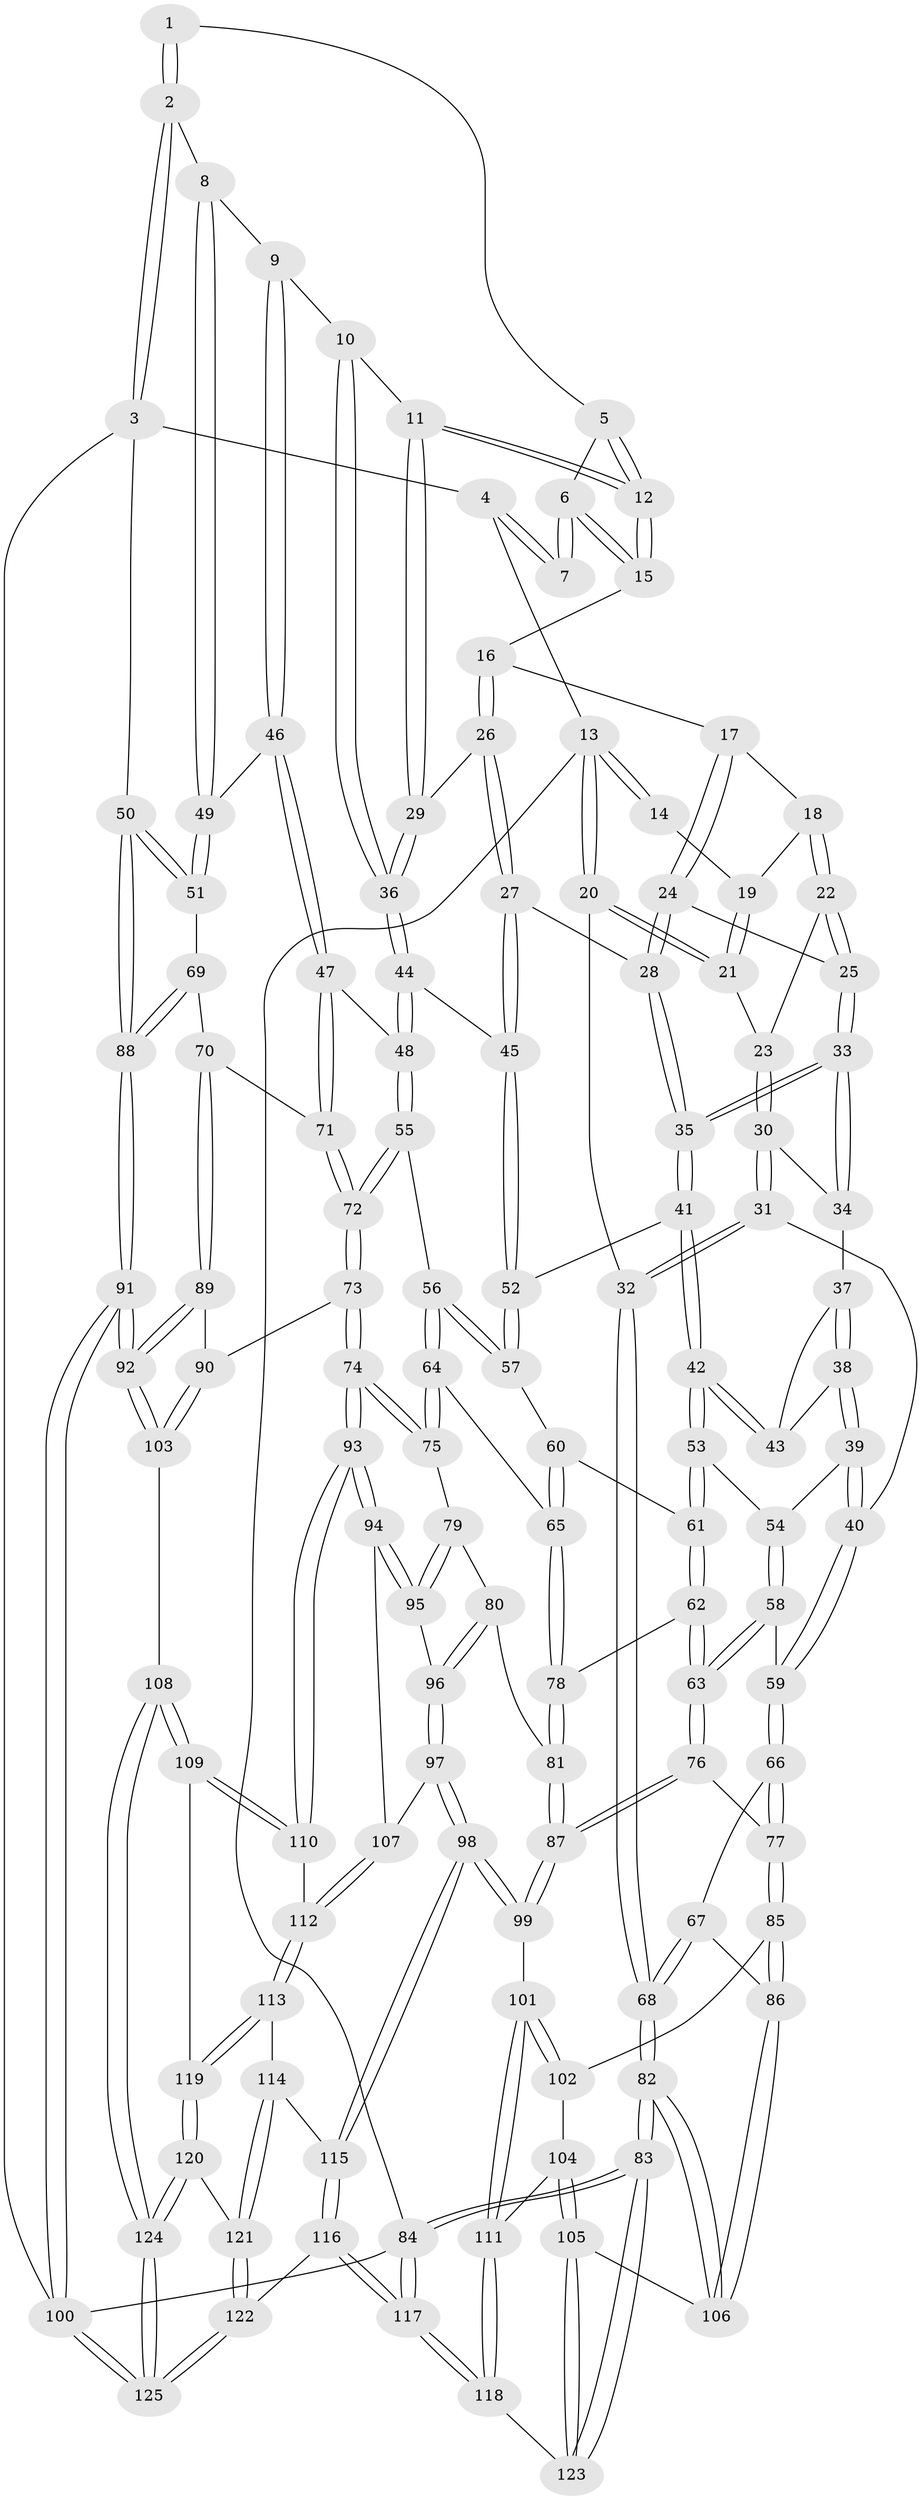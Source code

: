 // Generated by graph-tools (version 1.1) at 2025/11/02/27/25 16:11:52]
// undirected, 125 vertices, 309 edges
graph export_dot {
graph [start="1"]
  node [color=gray90,style=filled];
  1 [pos="+0.9190243228160282+0"];
  2 [pos="+1+0.16350303707618286"];
  3 [pos="+1+0.15567754985444301"];
  4 [pos="+0.9149354132787846+0"];
  5 [pos="+0.87900367954249+0.029662985629553162"];
  6 [pos="+0.6389374937059894+0"];
  7 [pos="+0.6324419449482138+0"];
  8 [pos="+0.9615726021518656+0.18546844174434887"];
  9 [pos="+0.9507368526450478+0.1860827135599888"];
  10 [pos="+0.8832355783807787+0.1613860427978535"];
  11 [pos="+0.8399353716278763+0.11527458436796117"];
  12 [pos="+0.839382780679296+0.11430270915074928"];
  13 [pos="+0+0"];
  14 [pos="+0.2663696688131605+0"];
  15 [pos="+0.639404262961689+0"];
  16 [pos="+0.6154088688090806+0.022481817347346906"];
  17 [pos="+0.4378256875409135+0.07067541324871077"];
  18 [pos="+0.2846850422880257+0"];
  19 [pos="+0.2634649176873451+0"];
  20 [pos="+0+0.007558461107385467"];
  21 [pos="+0.10681092802442484+0.07906696157578644"];
  22 [pos="+0.28478121776331644+0.0011180230765858157"];
  23 [pos="+0.1399624960954302+0.14816461744054402"];
  24 [pos="+0.39294545483699433+0.16533079699599543"];
  25 [pos="+0.3080551333892127+0.13587046065581176"];
  26 [pos="+0.6053896341553712+0.12072475090003146"];
  27 [pos="+0.4900713261752733+0.23078217063813758"];
  28 [pos="+0.41766626741300317+0.18849897945706756"];
  29 [pos="+0.6806130921077718+0.2038386072092473"];
  30 [pos="+0.14479929147745635+0.18138382266501205"];
  31 [pos="+0+0.3264515474617609"];
  32 [pos="+0+0.30816777868960016"];
  33 [pos="+0.24967786745126316+0.20032329612763491"];
  34 [pos="+0.22541528650983902+0.2029365244829721"];
  35 [pos="+0.30243107310556305+0.2981899778347721"];
  36 [pos="+0.7202570480217718+0.27453754083610354"];
  37 [pos="+0.22431109337871924+0.20595746939581303"];
  38 [pos="+0.1278717103234287+0.3375848652618564"];
  39 [pos="+0.08332523104363636+0.3501125988748397"];
  40 [pos="+0+0.3406105613115244"];
  41 [pos="+0.31947472461498866+0.3710057266308096"];
  42 [pos="+0.3120048978410941+0.3789555277903323"];
  43 [pos="+0.193191224601004+0.3274063468034772"];
  44 [pos="+0.7222012914058508+0.3207110244236115"];
  45 [pos="+0.48770691838559616+0.32125685221799555"];
  46 [pos="+0.7941367397114193+0.40627262205657416"];
  47 [pos="+0.7860051389643+0.40780735647123323"];
  48 [pos="+0.7549719377255183+0.3839704633894453"];
  49 [pos="+0.9524876245491399+0.4370899350321069"];
  50 [pos="+1+0.4866646659913791"];
  51 [pos="+1+0.4764257884827468"];
  52 [pos="+0.4765584101972063+0.345459531946838"];
  53 [pos="+0.30334382270857735+0.4002336251864912"];
  54 [pos="+0.20586015182571196+0.4287392077371561"];
  55 [pos="+0.5545949437752244+0.46050405448934095"];
  56 [pos="+0.5239961865025661+0.44745382001929607"];
  57 [pos="+0.5101633624347167+0.42802449690922906"];
  58 [pos="+0.16282108796182068+0.5045021825665931"];
  59 [pos="+0.08709235095796364+0.49198068494796493"];
  60 [pos="+0.3762640095610846+0.5018099579195359"];
  61 [pos="+0.31669089168149744+0.5012508783394525"];
  62 [pos="+0.31609797822217534+0.5028805249227805"];
  63 [pos="+0.22902889254286313+0.5822232565425307"];
  64 [pos="+0.46710805856283943+0.5524725456674499"];
  65 [pos="+0.4593041431725165+0.5543161460022517"];
  66 [pos="+0.07094138618495077+0.5798835147467785"];
  67 [pos="+0.031078842150209368+0.5981859795886592"];
  68 [pos="+0+0.5628026494573007"];
  69 [pos="+0.900186508943407+0.6038744040141759"];
  70 [pos="+0.8842413701462851+0.6160041470206968"];
  71 [pos="+0.7575213024214161+0.5640504255011997"];
  72 [pos="+0.6638600704262236+0.6483677363050239"];
  73 [pos="+0.6637047264152631+0.6487641444536011"];
  74 [pos="+0.652489239089676+0.6615204983712777"];
  75 [pos="+0.5193827262838845+0.6291766315041037"];
  76 [pos="+0.2229132694748161+0.6176322206945237"];
  77 [pos="+0.1722329578043764+0.6592126403296596"];
  78 [pos="+0.38990744262147803+0.6070318419199254"];
  79 [pos="+0.47115685292875253+0.6563379630979496"];
  80 [pos="+0.4229573621166878+0.6544490243893211"];
  81 [pos="+0.3846980705107732+0.6427657148039632"];
  82 [pos="+0+0.757849161735621"];
  83 [pos="+0+0.9411879063916564"];
  84 [pos="+0+1"];
  85 [pos="+0.16329236882858045+0.6815050817906332"];
  86 [pos="+0.049451286946664806+0.7291440441670616"];
  87 [pos="+0.33932873231707755+0.6828975968390583"];
  88 [pos="+1+0.7472592871727499"];
  89 [pos="+0.8879545798687652+0.6322351683983242"];
  90 [pos="+0.8036846758203452+0.7275148433658979"];
  91 [pos="+1+0.9667571340925065"];
  92 [pos="+1+0.841266392125228"];
  93 [pos="+0.643365580166818+0.694342019878486"];
  94 [pos="+0.6108316215544457+0.7038362992921818"];
  95 [pos="+0.47400139444042916+0.7195610872259305"];
  96 [pos="+0.4507468538704164+0.7498909211582154"];
  97 [pos="+0.4399394207294752+0.7745742788766989"];
  98 [pos="+0.41281334227873995+0.7872715732281568"];
  99 [pos="+0.344900437543364+0.7441980932816945"];
  100 [pos="+1+1"];
  101 [pos="+0.2791280118328679+0.7920156572252316"];
  102 [pos="+0.17566856369830836+0.7103171832586259"];
  103 [pos="+0.8886599288475415+0.8360026679091257"];
  104 [pos="+0.16433783398280694+0.7811853679527213"];
  105 [pos="+0.11009939830751532+0.8822005998166907"];
  106 [pos="+0.012680574941343272+0.7628708873378035"];
  107 [pos="+0.4646544343443697+0.7794293551561018"];
  108 [pos="+0.7676823456127431+0.8814833011876309"];
  109 [pos="+0.703123798255127+0.8546486084288286"];
  110 [pos="+0.6435527902673714+0.7146150888187065"];
  111 [pos="+0.2634689664957475+0.842430639682365"];
  112 [pos="+0.5416627969429643+0.8261715073509002"];
  113 [pos="+0.5391298380242431+0.8518512706267798"];
  114 [pos="+0.528344231823159+0.860993806168559"];
  115 [pos="+0.4133686402826848+0.8467730955109629"];
  116 [pos="+0.3006120884458587+1"];
  117 [pos="+0.2835408968277697+1"];
  118 [pos="+0.23482462671789564+1"];
  119 [pos="+0.6271079821585205+0.9141668133913414"];
  120 [pos="+0.6243265062624523+0.9217838438393797"];
  121 [pos="+0.45550491294813933+1"];
  122 [pos="+0.3141547203291259+1"];
  123 [pos="+0.11919509474747896+0.9091260408332018"];
  124 [pos="+0.7565824286891535+1"];
  125 [pos="+0.7630661284306424+1"];
  1 -- 2;
  1 -- 2;
  1 -- 5;
  2 -- 3;
  2 -- 3;
  2 -- 8;
  3 -- 4;
  3 -- 50;
  3 -- 100;
  4 -- 7;
  4 -- 7;
  4 -- 13;
  5 -- 6;
  5 -- 12;
  5 -- 12;
  6 -- 7;
  6 -- 7;
  6 -- 15;
  6 -- 15;
  8 -- 9;
  8 -- 49;
  8 -- 49;
  9 -- 10;
  9 -- 46;
  9 -- 46;
  10 -- 11;
  10 -- 36;
  10 -- 36;
  11 -- 12;
  11 -- 12;
  11 -- 29;
  11 -- 29;
  12 -- 15;
  12 -- 15;
  13 -- 14;
  13 -- 14;
  13 -- 20;
  13 -- 20;
  13 -- 84;
  14 -- 19;
  15 -- 16;
  16 -- 17;
  16 -- 26;
  16 -- 26;
  17 -- 18;
  17 -- 24;
  17 -- 24;
  18 -- 19;
  18 -- 22;
  18 -- 22;
  19 -- 21;
  19 -- 21;
  20 -- 21;
  20 -- 21;
  20 -- 32;
  21 -- 23;
  22 -- 23;
  22 -- 25;
  22 -- 25;
  23 -- 30;
  23 -- 30;
  24 -- 25;
  24 -- 28;
  24 -- 28;
  25 -- 33;
  25 -- 33;
  26 -- 27;
  26 -- 27;
  26 -- 29;
  27 -- 28;
  27 -- 45;
  27 -- 45;
  28 -- 35;
  28 -- 35;
  29 -- 36;
  29 -- 36;
  30 -- 31;
  30 -- 31;
  30 -- 34;
  31 -- 32;
  31 -- 32;
  31 -- 40;
  32 -- 68;
  32 -- 68;
  33 -- 34;
  33 -- 34;
  33 -- 35;
  33 -- 35;
  34 -- 37;
  35 -- 41;
  35 -- 41;
  36 -- 44;
  36 -- 44;
  37 -- 38;
  37 -- 38;
  37 -- 43;
  38 -- 39;
  38 -- 39;
  38 -- 43;
  39 -- 40;
  39 -- 40;
  39 -- 54;
  40 -- 59;
  40 -- 59;
  41 -- 42;
  41 -- 42;
  41 -- 52;
  42 -- 43;
  42 -- 43;
  42 -- 53;
  42 -- 53;
  44 -- 45;
  44 -- 48;
  44 -- 48;
  45 -- 52;
  45 -- 52;
  46 -- 47;
  46 -- 47;
  46 -- 49;
  47 -- 48;
  47 -- 71;
  47 -- 71;
  48 -- 55;
  48 -- 55;
  49 -- 51;
  49 -- 51;
  50 -- 51;
  50 -- 51;
  50 -- 88;
  50 -- 88;
  51 -- 69;
  52 -- 57;
  52 -- 57;
  53 -- 54;
  53 -- 61;
  53 -- 61;
  54 -- 58;
  54 -- 58;
  55 -- 56;
  55 -- 72;
  55 -- 72;
  56 -- 57;
  56 -- 57;
  56 -- 64;
  56 -- 64;
  57 -- 60;
  58 -- 59;
  58 -- 63;
  58 -- 63;
  59 -- 66;
  59 -- 66;
  60 -- 61;
  60 -- 65;
  60 -- 65;
  61 -- 62;
  61 -- 62;
  62 -- 63;
  62 -- 63;
  62 -- 78;
  63 -- 76;
  63 -- 76;
  64 -- 65;
  64 -- 75;
  64 -- 75;
  65 -- 78;
  65 -- 78;
  66 -- 67;
  66 -- 77;
  66 -- 77;
  67 -- 68;
  67 -- 68;
  67 -- 86;
  68 -- 82;
  68 -- 82;
  69 -- 70;
  69 -- 88;
  69 -- 88;
  70 -- 71;
  70 -- 89;
  70 -- 89;
  71 -- 72;
  71 -- 72;
  72 -- 73;
  72 -- 73;
  73 -- 74;
  73 -- 74;
  73 -- 90;
  74 -- 75;
  74 -- 75;
  74 -- 93;
  74 -- 93;
  75 -- 79;
  76 -- 77;
  76 -- 87;
  76 -- 87;
  77 -- 85;
  77 -- 85;
  78 -- 81;
  78 -- 81;
  79 -- 80;
  79 -- 95;
  79 -- 95;
  80 -- 81;
  80 -- 96;
  80 -- 96;
  81 -- 87;
  81 -- 87;
  82 -- 83;
  82 -- 83;
  82 -- 106;
  82 -- 106;
  83 -- 84;
  83 -- 84;
  83 -- 123;
  83 -- 123;
  84 -- 117;
  84 -- 117;
  84 -- 100;
  85 -- 86;
  85 -- 86;
  85 -- 102;
  86 -- 106;
  86 -- 106;
  87 -- 99;
  87 -- 99;
  88 -- 91;
  88 -- 91;
  89 -- 90;
  89 -- 92;
  89 -- 92;
  90 -- 103;
  90 -- 103;
  91 -- 92;
  91 -- 92;
  91 -- 100;
  91 -- 100;
  92 -- 103;
  92 -- 103;
  93 -- 94;
  93 -- 94;
  93 -- 110;
  93 -- 110;
  94 -- 95;
  94 -- 95;
  94 -- 107;
  95 -- 96;
  96 -- 97;
  96 -- 97;
  97 -- 98;
  97 -- 98;
  97 -- 107;
  98 -- 99;
  98 -- 99;
  98 -- 115;
  98 -- 115;
  99 -- 101;
  100 -- 125;
  100 -- 125;
  101 -- 102;
  101 -- 102;
  101 -- 111;
  101 -- 111;
  102 -- 104;
  103 -- 108;
  104 -- 105;
  104 -- 105;
  104 -- 111;
  105 -- 106;
  105 -- 123;
  105 -- 123;
  107 -- 112;
  107 -- 112;
  108 -- 109;
  108 -- 109;
  108 -- 124;
  108 -- 124;
  109 -- 110;
  109 -- 110;
  109 -- 119;
  110 -- 112;
  111 -- 118;
  111 -- 118;
  112 -- 113;
  112 -- 113;
  113 -- 114;
  113 -- 119;
  113 -- 119;
  114 -- 115;
  114 -- 121;
  114 -- 121;
  115 -- 116;
  115 -- 116;
  116 -- 117;
  116 -- 117;
  116 -- 122;
  117 -- 118;
  117 -- 118;
  118 -- 123;
  119 -- 120;
  119 -- 120;
  120 -- 121;
  120 -- 124;
  120 -- 124;
  121 -- 122;
  121 -- 122;
  122 -- 125;
  122 -- 125;
  124 -- 125;
  124 -- 125;
}
